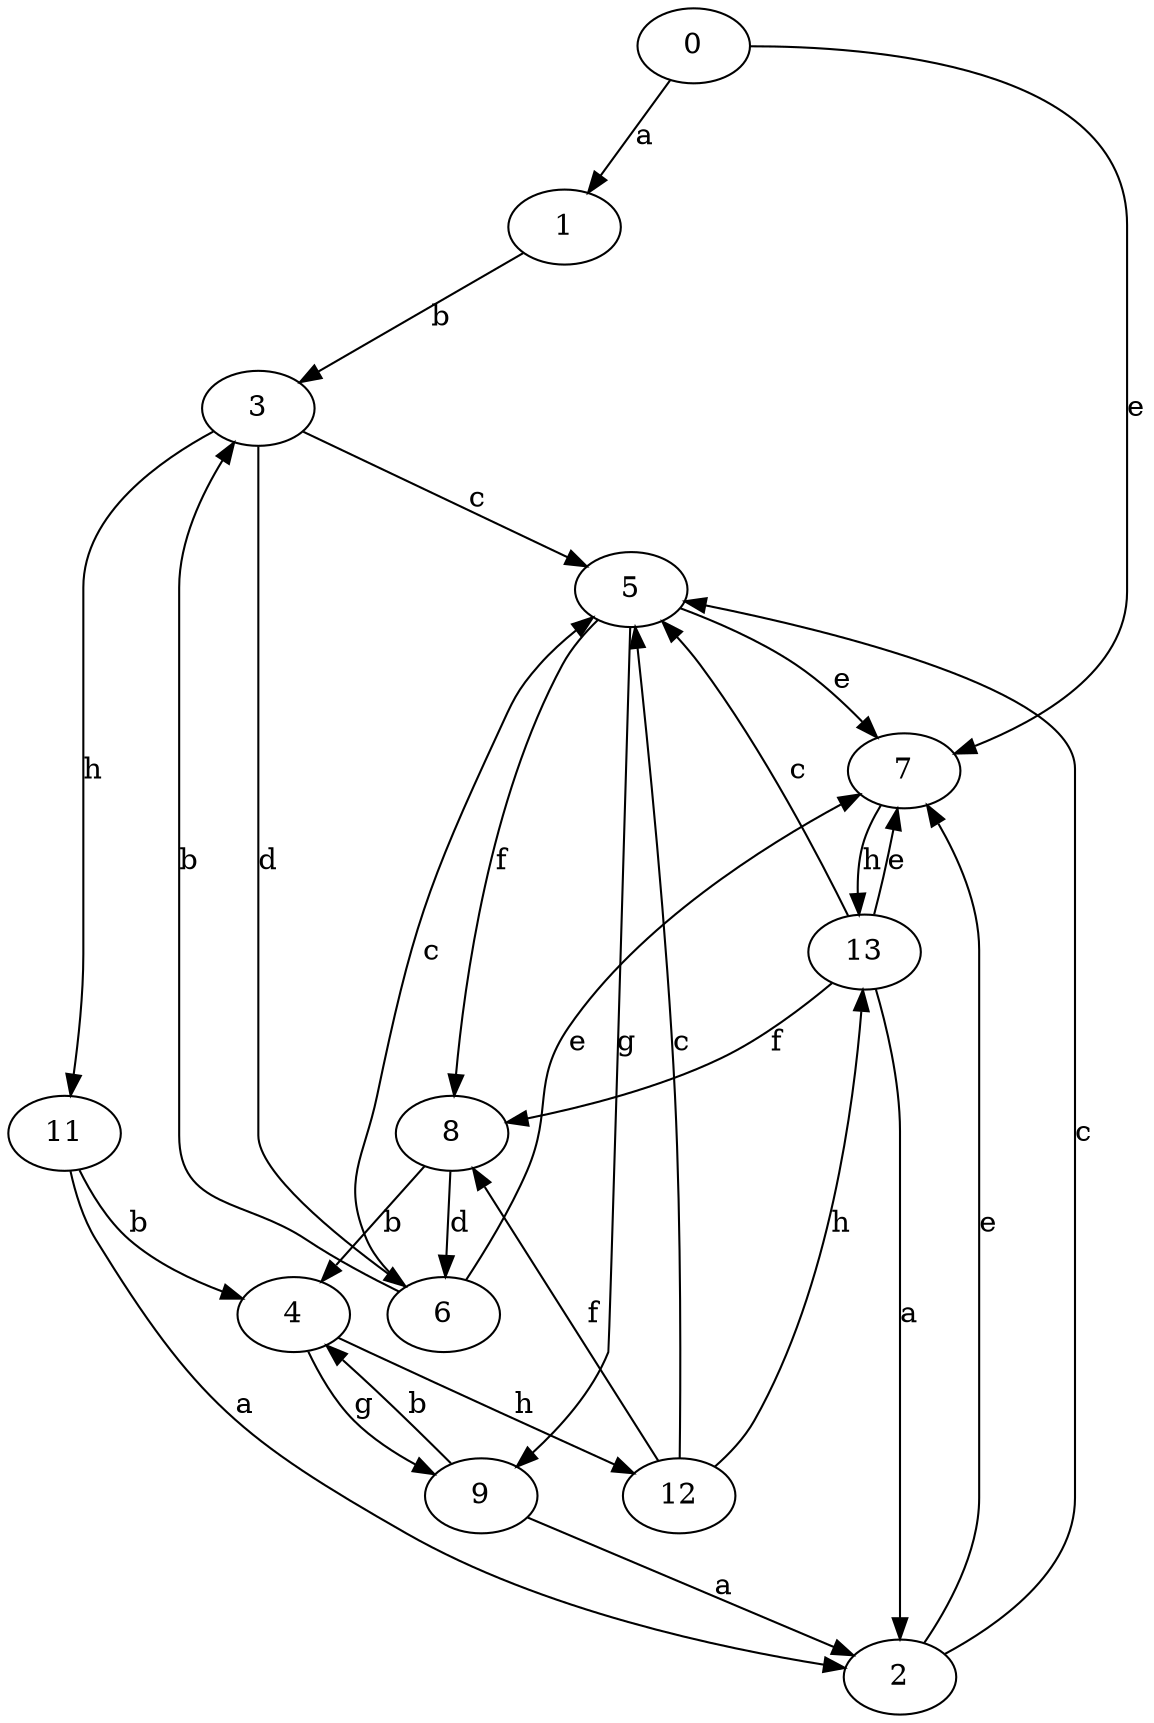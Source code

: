 strict digraph  {
1;
2;
3;
4;
5;
6;
7;
0;
8;
9;
11;
12;
13;
1 -> 3  [label=b];
2 -> 5  [label=c];
2 -> 7  [label=e];
3 -> 5  [label=c];
3 -> 6  [label=d];
3 -> 11  [label=h];
4 -> 9  [label=g];
4 -> 12  [label=h];
5 -> 7  [label=e];
5 -> 8  [label=f];
5 -> 9  [label=g];
6 -> 3  [label=b];
6 -> 5  [label=c];
6 -> 7  [label=e];
7 -> 13  [label=h];
0 -> 1  [label=a];
0 -> 7  [label=e];
8 -> 4  [label=b];
8 -> 6  [label=d];
9 -> 2  [label=a];
9 -> 4  [label=b];
11 -> 2  [label=a];
11 -> 4  [label=b];
12 -> 5  [label=c];
12 -> 8  [label=f];
12 -> 13  [label=h];
13 -> 2  [label=a];
13 -> 5  [label=c];
13 -> 7  [label=e];
13 -> 8  [label=f];
}
